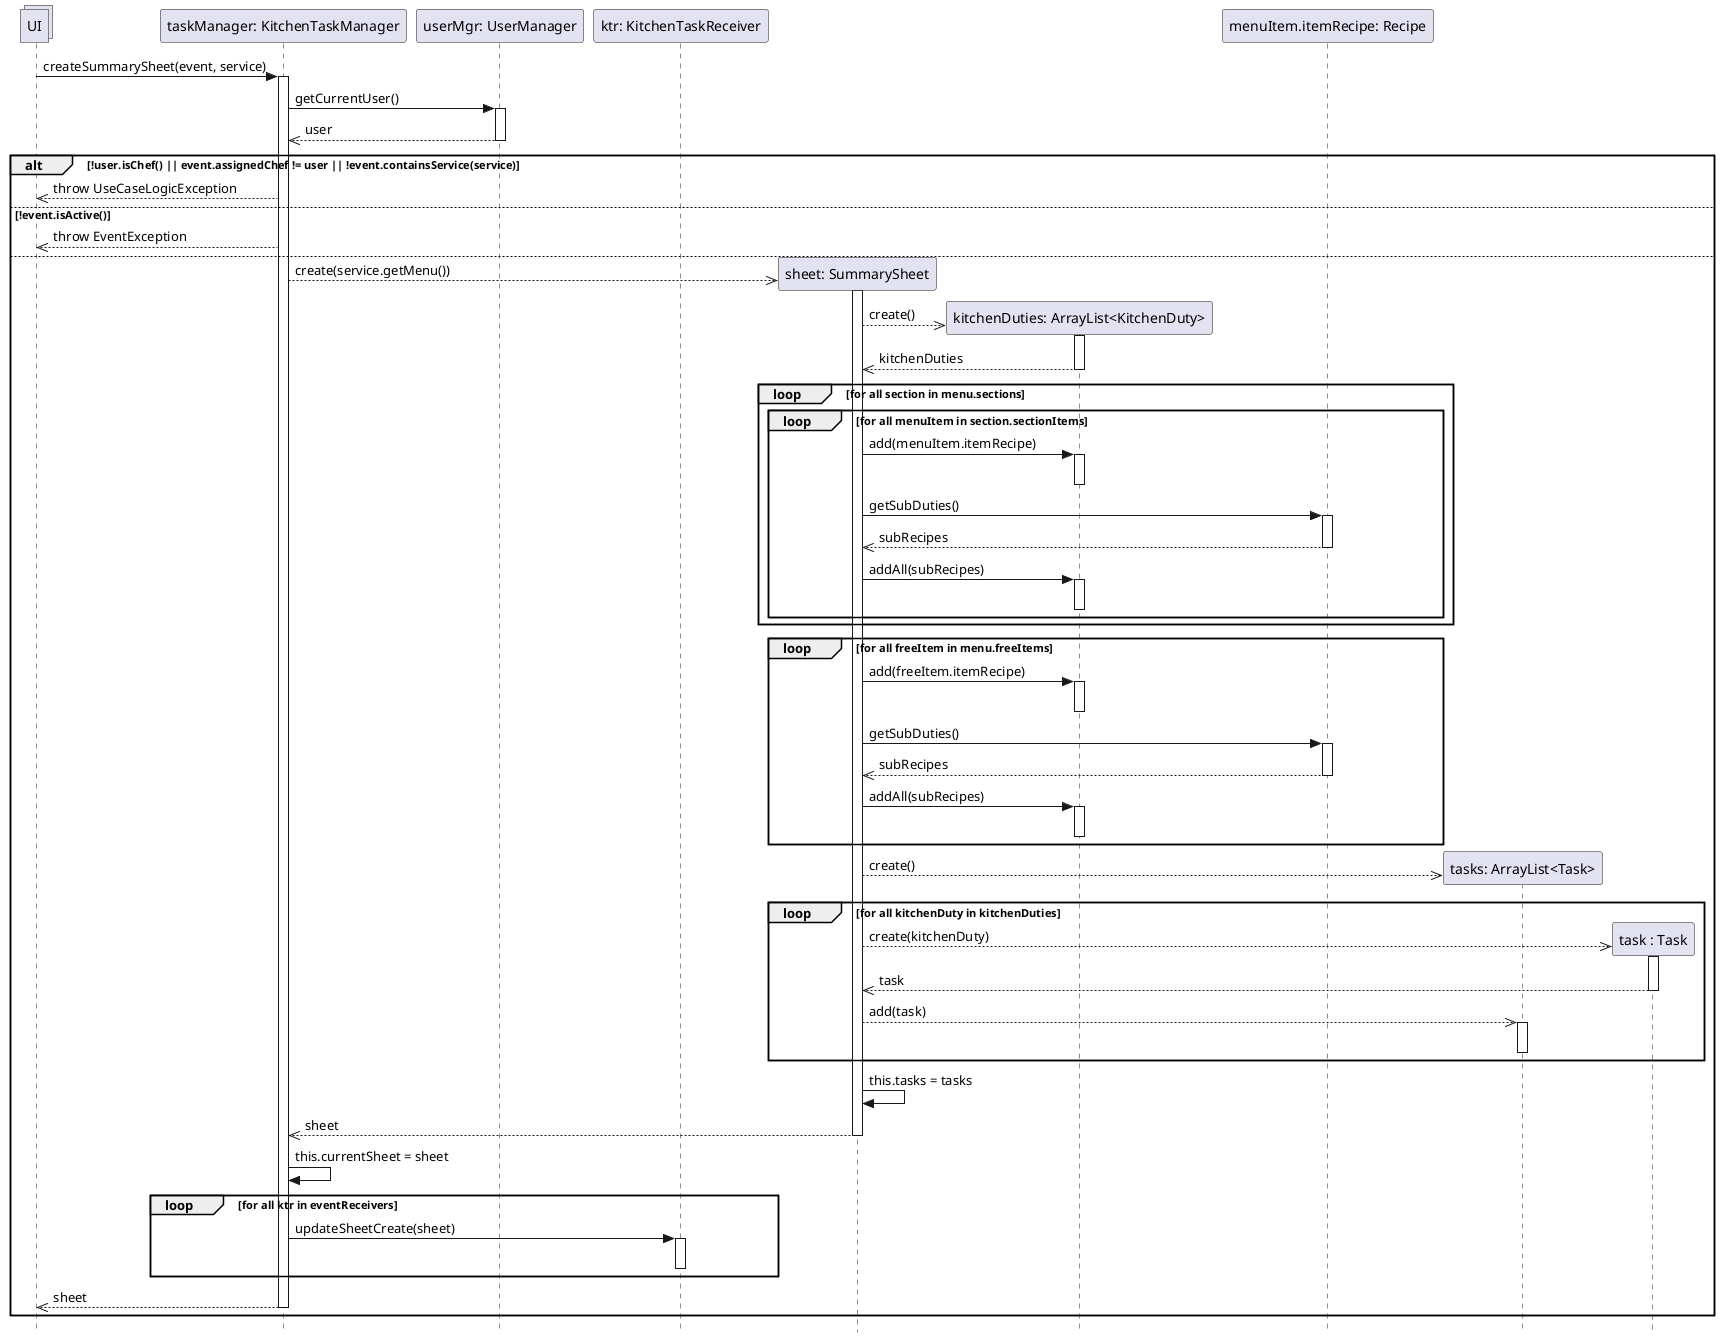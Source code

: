 @startuml Operazione 1
skinparam Style strictuml

collections UI

participant "taskManager: KitchenTaskManager" as tm
UI -> tm: createSummarySheet(event, service)
activate tm

participant "userMgr: UserManager" as um
participant "ktr: KitchenTaskReceiver" as ktr
tm -> um: getCurrentUser()
activate um
tm <<-- um: user
deactivate um

alt !user.isChef() || event.assignedChef != user || !event.containsService(service)
    UI <<-- tm: throw UseCaseLogicException
else !event.isActive()
    UI <<-- tm: throw EventException
else
    participant "sheet: SummarySheet" as ss
    tm -->> ss **: create(service.getMenu())
    activate ss

    participant "kitchenDuties: ArrayList<KitchenDuty>" as kdList
    ss -->> kdList**: create()
    activate kdList
    return kitchenDuties
    deactivate kdList
    
    loop for all section in menu.sections
        loop for all menuItem in section.sectionItems
            ss -> kdList: add(menuItem.itemRecipe)
            activate kdList
            deactivate kdList
            
            participant "menuItem.itemRecipe: Recipe" as recipe
            ss -> recipe: getSubDuties()
            activate recipe
            ss <<-- recipe: subRecipes
            deactivate recipe

            ss -> kdList: addAll(subRecipes)
            activate kdList
            deactivate kdList

        end
    end

    loop for all freeItem in menu.freeItems
        ss -> kdList: add(freeItem.itemRecipe)
        activate kdList
        deactivate kdList

        participant "freeItem.itemRecipe: Recipe" as recipe
            ss -> recipe: getSubDuties()
            activate recipe
            ss <<-- recipe: subRecipes
            deactivate recipe

            ss -> kdList: addAll(subRecipes)
            activate kdList
            deactivate kdList
    end

    participant "tasks: ArrayList<Task>" as tasks
    ss -->> tasks**: create()

    loop for all kitchenDuty in kitchenDuties
        participant "task : Task" as t
        ss -->> t **: create(kitchenDuty)
        activate t
        ' ss <<-- t :task
        return task
        deactivate t
        ss -->>tasks: add(task)
        activate tasks
        deactivate tasks
    end

    ss -> ss: this.tasks = tasks

    tm <<-- ss: sheet
    deactivate ss

    tm -> tm: this.currentSheet = sheet

    loop for all ktr in eventReceivers
        tm -> ktr : updateSheetCreate(sheet)
        activate ktr
        deactivate ktr
    end


    UI <<-- tm: sheet
    deactivate tm
    
end

@enduml